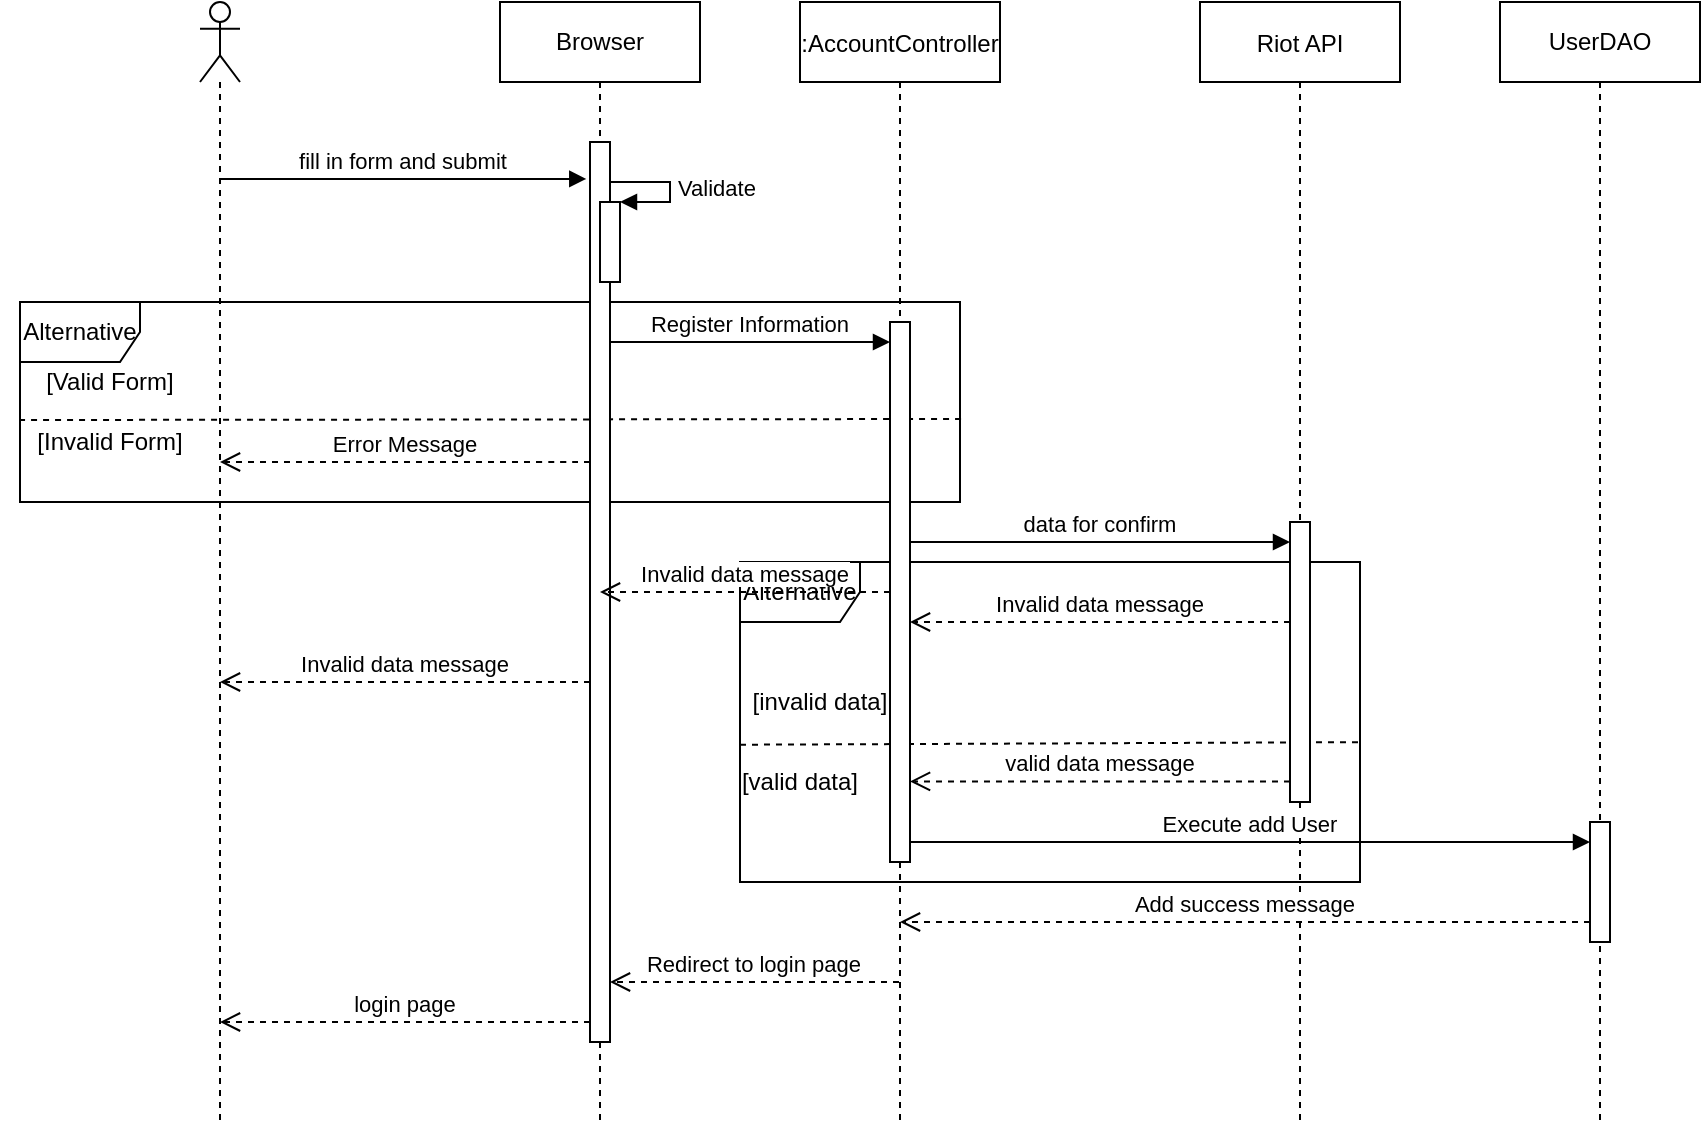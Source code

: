 <mxfile version="14.8.6" type="device"><diagram id="kgpKYQtTHZ0yAKxKKP6v" name="Page-1"><mxGraphModel dx="1663" dy="435" grid="1" gridSize="10" guides="1" tooltips="1" connect="1" arrows="1" fold="1" page="1" pageScale="1" pageWidth="850" pageHeight="1100" math="0" shadow="0"><root><mxCell id="0"/><mxCell id="1" parent="0"/><mxCell id="5Zb4hm5Biq06a1v2lsqq-8" value="" style="endArrow=none;dashed=1;html=1;exitX=-0.001;exitY=0.59;exitDx=0;exitDy=0;exitPerimeter=0;entryX=1.003;entryY=0.585;entryDx=0;entryDy=0;entryPerimeter=0;" parent="1" source="5Zb4hm5Biq06a1v2lsqq-7" target="5Zb4hm5Biq06a1v2lsqq-7" edge="1"><mxGeometry width="50" height="50" relative="1" as="geometry"><mxPoint x="200" y="280" as="sourcePoint"/><mxPoint x="310" y="439" as="targetPoint"/></mxGeometry></mxCell><mxCell id="h2RJql85BwEMz_DC9XEF-4" value="" style="endArrow=none;dashed=1;html=1;exitX=0;exitY=0.571;exitDx=0;exitDy=0;entryX=1.002;entryY=0.563;entryDx=0;entryDy=0;entryPerimeter=0;exitPerimeter=0;" edge="1" parent="1" source="h2RJql85BwEMz_DC9XEF-1" target="h2RJql85BwEMz_DC9XEF-1"><mxGeometry width="50" height="50" relative="1" as="geometry"><mxPoint x="160" y="360" as="sourcePoint"/><mxPoint x="210" y="310" as="targetPoint"/></mxGeometry></mxCell><mxCell id="h2RJql85BwEMz_DC9XEF-1" value="Alternative" style="shape=umlFrame;whiteSpace=wrap;html=1;width=60;height=30;" vertex="1" parent="1"><mxGeometry x="170" y="360" width="310" height="160" as="geometry"/></mxCell><mxCell id="5Zb4hm5Biq06a1v2lsqq-7" value="Alternative" style="shape=umlFrame;whiteSpace=wrap;html=1;width=60;height=30;" parent="1" vertex="1"><mxGeometry x="-190" y="230" width="470" height="100" as="geometry"/></mxCell><mxCell id="3nuBFxr9cyL0pnOWT2aG-1" value=":AccountController" style="shape=umlLifeline;perimeter=lifelinePerimeter;container=1;collapsible=0;recursiveResize=0;rounded=0;shadow=0;strokeWidth=1;" parent="1" vertex="1"><mxGeometry x="200" y="80" width="100" height="560" as="geometry"/></mxCell><mxCell id="3nuBFxr9cyL0pnOWT2aG-2" value="" style="points=[];perimeter=orthogonalPerimeter;rounded=0;shadow=0;strokeWidth=1;" parent="3nuBFxr9cyL0pnOWT2aG-1" vertex="1"><mxGeometry x="45" y="160" width="10" height="270" as="geometry"/></mxCell><mxCell id="3nuBFxr9cyL0pnOWT2aG-5" value="Riot API" style="shape=umlLifeline;perimeter=lifelinePerimeter;container=1;collapsible=0;recursiveResize=0;rounded=0;shadow=0;strokeWidth=1;" parent="1" vertex="1"><mxGeometry x="400" y="80" width="100" height="560" as="geometry"/></mxCell><mxCell id="3nuBFxr9cyL0pnOWT2aG-6" value="" style="points=[];perimeter=orthogonalPerimeter;rounded=0;shadow=0;strokeWidth=1;" parent="3nuBFxr9cyL0pnOWT2aG-5" vertex="1"><mxGeometry x="45" y="260" width="10" height="140" as="geometry"/></mxCell><mxCell id="3nuBFxr9cyL0pnOWT2aG-7" value="Invalid data message" style="verticalAlign=bottom;endArrow=open;dashed=1;endSize=8;shadow=0;strokeWidth=1;" parent="1" source="3nuBFxr9cyL0pnOWT2aG-6" target="3nuBFxr9cyL0pnOWT2aG-2" edge="1"><mxGeometry relative="1" as="geometry"><mxPoint x="290" y="390" as="targetPoint"/><mxPoint x="420" y="390" as="sourcePoint"/><Array as="points"><mxPoint x="380" y="390"/></Array></mxGeometry></mxCell><mxCell id="5Zb4hm5Biq06a1v2lsqq-1" value="" style="shape=umlLifeline;participant=umlActor;perimeter=lifelinePerimeter;whiteSpace=wrap;html=1;container=1;collapsible=0;recursiveResize=0;verticalAlign=top;spacingTop=36;outlineConnect=0;" parent="1" vertex="1"><mxGeometry x="-100" y="80" width="20" height="560" as="geometry"/></mxCell><mxCell id="5Zb4hm5Biq06a1v2lsqq-2" value="Browser" style="shape=umlLifeline;perimeter=lifelinePerimeter;whiteSpace=wrap;html=1;container=1;collapsible=0;recursiveResize=0;outlineConnect=0;" parent="1" vertex="1"><mxGeometry x="50" y="80" width="100" height="560" as="geometry"/></mxCell><mxCell id="5Zb4hm5Biq06a1v2lsqq-3" value="" style="html=1;points=[];perimeter=orthogonalPerimeter;" parent="5Zb4hm5Biq06a1v2lsqq-2" vertex="1"><mxGeometry x="45" y="70" width="10" height="450" as="geometry"/></mxCell><mxCell id="5Zb4hm5Biq06a1v2lsqq-4" value="fill in form and submit" style="verticalAlign=bottom;endArrow=block;shadow=0;strokeWidth=1;entryX=-0.186;entryY=0.041;entryDx=0;entryDy=0;entryPerimeter=0;" parent="1" source="5Zb4hm5Biq06a1v2lsqq-1" target="5Zb4hm5Biq06a1v2lsqq-3" edge="1"><mxGeometry relative="1" as="geometry"><mxPoint x="-30" y="158" as="sourcePoint"/><mxPoint x="95" y="170" as="targetPoint"/></mxGeometry></mxCell><mxCell id="5Zb4hm5Biq06a1v2lsqq-5" value="" style="html=1;points=[];perimeter=orthogonalPerimeter;" parent="1" vertex="1"><mxGeometry x="100" y="180" width="10" height="40" as="geometry"/></mxCell><mxCell id="5Zb4hm5Biq06a1v2lsqq-6" value="Validate&amp;nbsp;" style="edgeStyle=orthogonalEdgeStyle;html=1;align=left;spacingLeft=2;endArrow=block;rounded=0;entryX=1;entryY=0;" parent="1" target="5Zb4hm5Biq06a1v2lsqq-5" edge="1"><mxGeometry relative="1" as="geometry"><mxPoint x="105" y="170" as="sourcePoint"/><Array as="points"><mxPoint x="135" y="170"/><mxPoint x="135" y="180"/></Array></mxGeometry></mxCell><mxCell id="5Zb4hm5Biq06a1v2lsqq-9" value="[Valid Form]" style="text;html=1;strokeColor=none;fillColor=none;align=center;verticalAlign=middle;whiteSpace=wrap;rounded=0;" parent="1" vertex="1"><mxGeometry x="-180" y="260" width="70" height="20" as="geometry"/></mxCell><mxCell id="5Zb4hm5Biq06a1v2lsqq-10" value="[Invalid Form]" style="text;html=1;strokeColor=none;fillColor=none;align=center;verticalAlign=middle;whiteSpace=wrap;rounded=0;" parent="1" vertex="1"><mxGeometry x="-200" y="290" width="110" height="20" as="geometry"/></mxCell><mxCell id="5Zb4hm5Biq06a1v2lsqq-11" value="Error Message" style="verticalAlign=bottom;endArrow=open;dashed=1;endSize=8;shadow=0;strokeWidth=1;" parent="1" source="5Zb4hm5Biq06a1v2lsqq-3" target="5Zb4hm5Biq06a1v2lsqq-1" edge="1"><mxGeometry relative="1" as="geometry"><mxPoint x="-70" y="310" as="targetPoint"/><mxPoint x="90" y="310" as="sourcePoint"/><Array as="points"><mxPoint x="80" y="310"/></Array></mxGeometry></mxCell><mxCell id="5Zb4hm5Biq06a1v2lsqq-12" value="Register Information" style="verticalAlign=bottom;endArrow=block;shadow=0;strokeWidth=1;" parent="1" source="5Zb4hm5Biq06a1v2lsqq-3" target="3nuBFxr9cyL0pnOWT2aG-2" edge="1"><mxGeometry relative="1" as="geometry"><mxPoint x="125" y="260.0" as="sourcePoint"/><mxPoint x="375" y="260.0" as="targetPoint"/><Array as="points"><mxPoint x="220" y="250"/></Array></mxGeometry></mxCell><mxCell id="5Zb4hm5Biq06a1v2lsqq-13" value="data for confirm" style="verticalAlign=bottom;endArrow=block;shadow=0;strokeWidth=1;" parent="1" source="3nuBFxr9cyL0pnOWT2aG-2" target="3nuBFxr9cyL0pnOWT2aG-6" edge="1"><mxGeometry relative="1" as="geometry"><mxPoint x="300" y="360" as="sourcePoint"/><mxPoint x="370" y="360" as="targetPoint"/><Array as="points"><mxPoint x="320" y="350"/></Array></mxGeometry></mxCell><mxCell id="h2RJql85BwEMz_DC9XEF-2" value="[invalid data]" style="text;html=1;strokeColor=none;fillColor=none;align=center;verticalAlign=middle;whiteSpace=wrap;rounded=0;" vertex="1" parent="1"><mxGeometry x="170" y="420" width="80" height="20" as="geometry"/></mxCell><mxCell id="h2RJql85BwEMz_DC9XEF-5" value="Invalid data message" style="verticalAlign=bottom;endArrow=open;dashed=1;endSize=8;shadow=0;strokeWidth=1;" edge="1" parent="1" source="3nuBFxr9cyL0pnOWT2aG-2" target="5Zb4hm5Biq06a1v2lsqq-2"><mxGeometry relative="1" as="geometry"><mxPoint x="170" y="410" as="targetPoint"/><mxPoint x="220" y="408" as="sourcePoint"/><Array as="points"/></mxGeometry></mxCell><mxCell id="h2RJql85BwEMz_DC9XEF-6" value="Invalid data message" style="verticalAlign=bottom;endArrow=open;dashed=1;endSize=8;shadow=0;strokeWidth=1;" edge="1" parent="1" source="5Zb4hm5Biq06a1v2lsqq-3" target="5Zb4hm5Biq06a1v2lsqq-1"><mxGeometry relative="1" as="geometry"><mxPoint x="-70" y="420" as="targetPoint"/><mxPoint x="50" y="420" as="sourcePoint"/><Array as="points"><mxPoint x="-5" y="420"/></Array></mxGeometry></mxCell><mxCell id="h2RJql85BwEMz_DC9XEF-7" value="[valid data]" style="text;html=1;strokeColor=none;fillColor=none;align=center;verticalAlign=middle;whiteSpace=wrap;rounded=0;" vertex="1" parent="1"><mxGeometry x="160" y="460" width="80" height="20" as="geometry"/></mxCell><mxCell id="h2RJql85BwEMz_DC9XEF-10" value="valid data message" style="verticalAlign=bottom;endArrow=open;dashed=1;endSize=8;shadow=0;strokeWidth=1;" edge="1" parent="1" source="3nuBFxr9cyL0pnOWT2aG-6" target="3nuBFxr9cyL0pnOWT2aG-2"><mxGeometry relative="1" as="geometry"><mxPoint x="300" y="470" as="targetPoint"/><mxPoint x="410" y="469" as="sourcePoint"/><Array as="points"><mxPoint x="355" y="469.71"/></Array></mxGeometry></mxCell><mxCell id="h2RJql85BwEMz_DC9XEF-11" value="UserDAO" style="shape=umlLifeline;perimeter=lifelinePerimeter;whiteSpace=wrap;html=1;container=1;collapsible=0;recursiveResize=0;outlineConnect=0;" vertex="1" parent="1"><mxGeometry x="550" y="80" width="100" height="560" as="geometry"/></mxCell><mxCell id="h2RJql85BwEMz_DC9XEF-12" value="" style="html=1;points=[];perimeter=orthogonalPerimeter;" vertex="1" parent="h2RJql85BwEMz_DC9XEF-11"><mxGeometry x="45" y="410" width="10" height="60" as="geometry"/></mxCell><mxCell id="h2RJql85BwEMz_DC9XEF-13" value="Execute add User" style="verticalAlign=bottom;endArrow=block;shadow=0;strokeWidth=1;" edge="1" parent="1" source="3nuBFxr9cyL0pnOWT2aG-2" target="h2RJql85BwEMz_DC9XEF-12"><mxGeometry relative="1" as="geometry"><mxPoint x="270" y="500" as="sourcePoint"/><mxPoint x="410" y="500" as="targetPoint"/><Array as="points"><mxPoint x="385" y="500"/></Array></mxGeometry></mxCell><mxCell id="h2RJql85BwEMz_DC9XEF-14" value="Add success message" style="verticalAlign=bottom;endArrow=open;dashed=1;endSize=8;shadow=0;strokeWidth=1;" edge="1" parent="1" source="h2RJql85BwEMz_DC9XEF-12" target="3nuBFxr9cyL0pnOWT2aG-1"><mxGeometry relative="1" as="geometry"><mxPoint x="380" y="540" as="targetPoint"/><mxPoint x="570" y="540" as="sourcePoint"/><Array as="points"><mxPoint x="505" y="540"/></Array></mxGeometry></mxCell><mxCell id="h2RJql85BwEMz_DC9XEF-15" value="Redirect to login page" style="verticalAlign=bottom;endArrow=open;dashed=1;endSize=8;shadow=0;strokeWidth=1;" edge="1" parent="1" source="3nuBFxr9cyL0pnOWT2aG-1" target="5Zb4hm5Biq06a1v2lsqq-3"><mxGeometry relative="1" as="geometry"><mxPoint x="130" y="570" as="targetPoint"/><mxPoint x="240" y="570" as="sourcePoint"/><Array as="points"><mxPoint x="175" y="570"/></Array></mxGeometry></mxCell><mxCell id="h2RJql85BwEMz_DC9XEF-17" value="login page" style="verticalAlign=bottom;endArrow=open;dashed=1;endSize=8;shadow=0;strokeWidth=1;" edge="1" parent="1" source="5Zb4hm5Biq06a1v2lsqq-3" target="5Zb4hm5Biq06a1v2lsqq-1"><mxGeometry relative="1" as="geometry"><mxPoint x="-60" y="590" as="targetPoint"/><mxPoint x="50" y="590" as="sourcePoint"/><Array as="points"><mxPoint x="5" y="590"/></Array></mxGeometry></mxCell></root></mxGraphModel></diagram></mxfile>